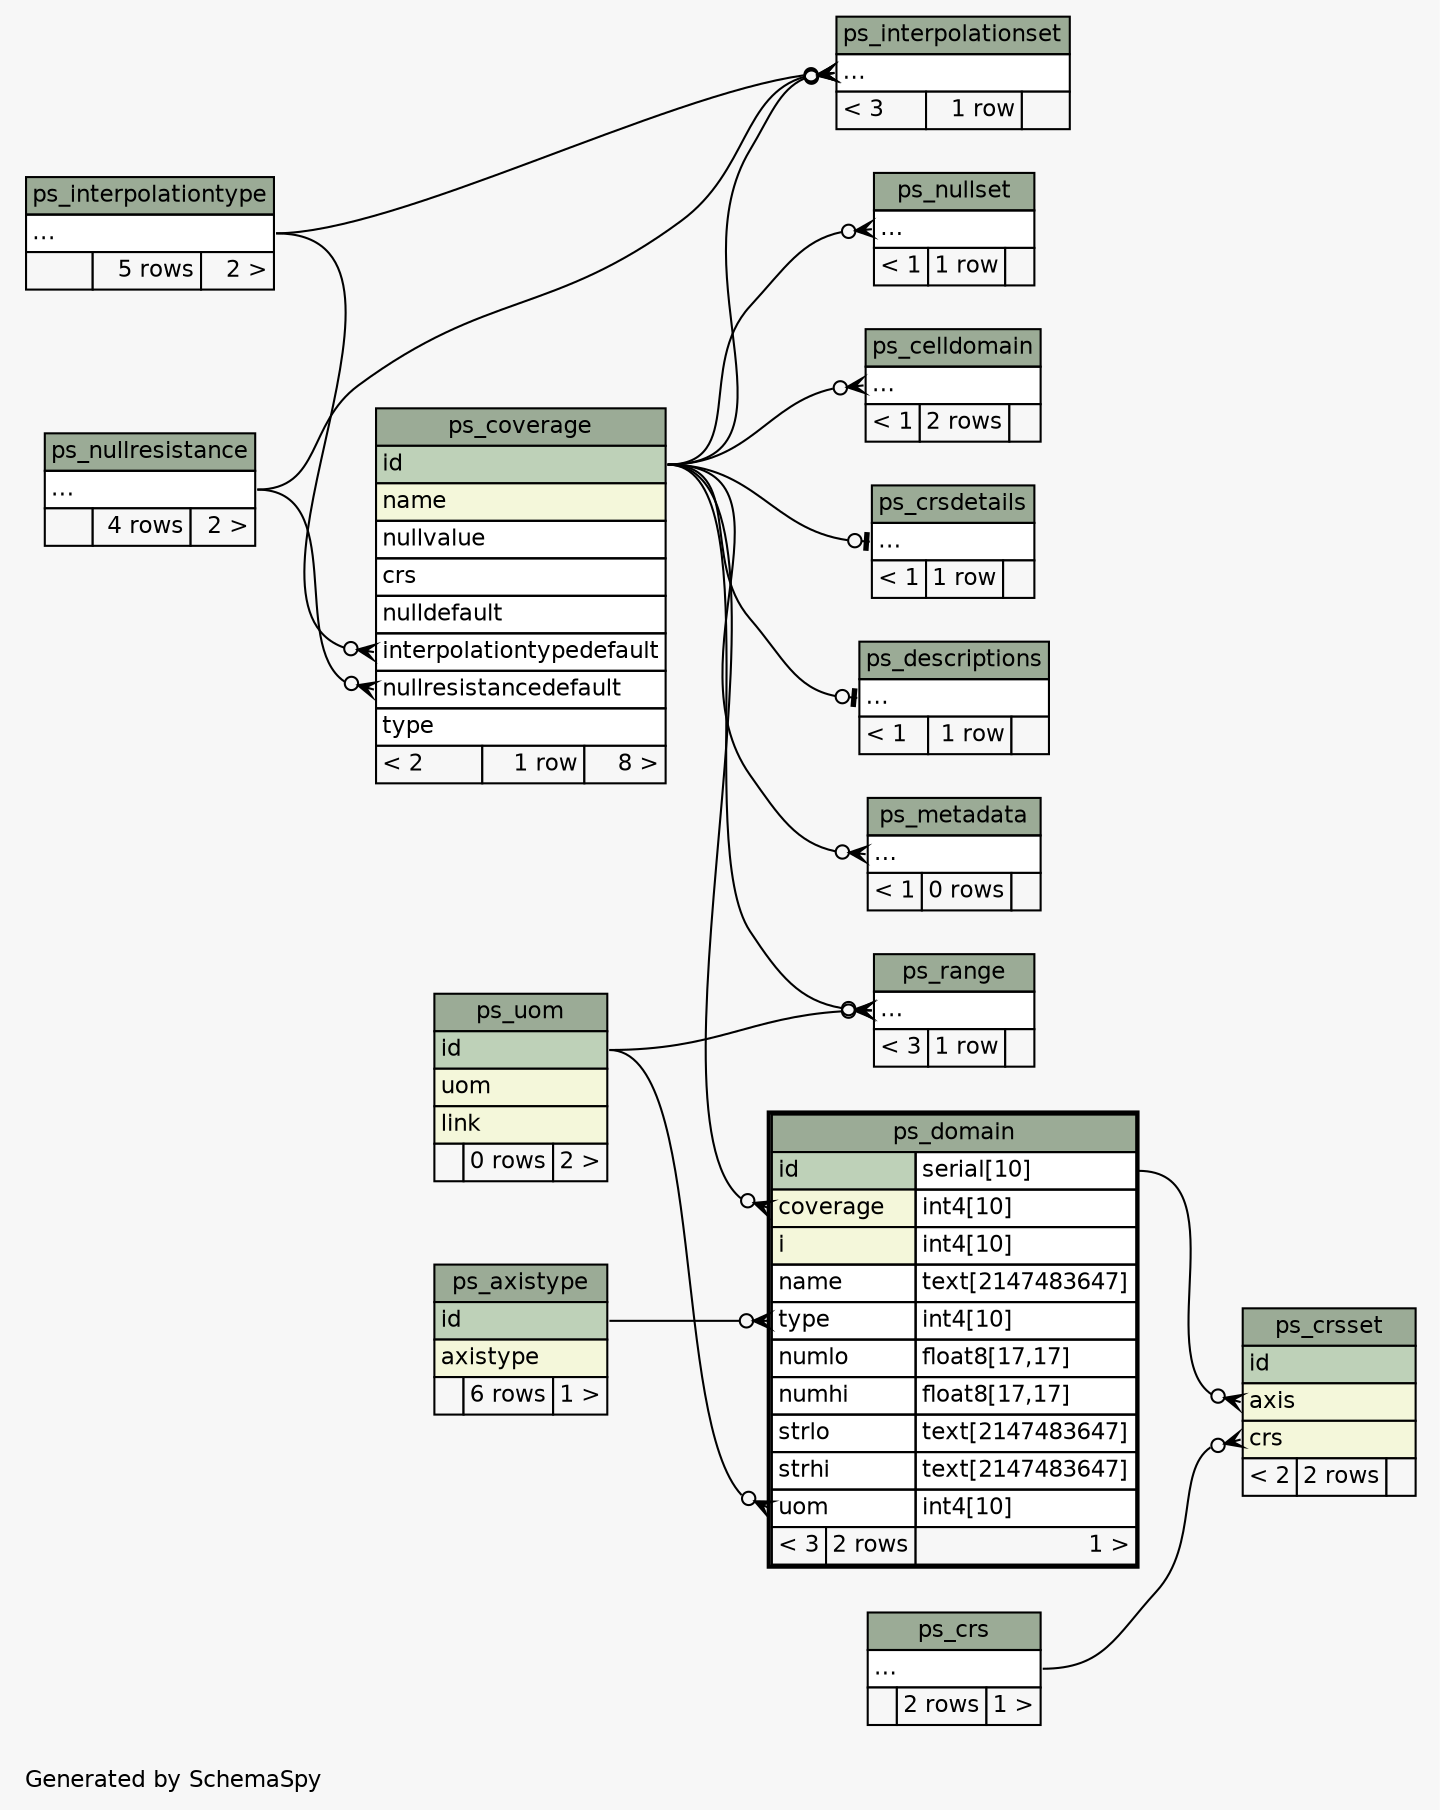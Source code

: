 // dot 2.20.2 on Linux 2.6.32-45-generic
// SchemaSpy rev 590
digraph "twoDegreesRelationshipsDiagram" {
  graph [
    rankdir="RL"
    bgcolor="#f7f7f7"
    label="\nGenerated by SchemaSpy"
    labeljust="l"
    nodesep="0.18"
    ranksep="0.46"
    fontname="Helvetica"
    fontsize="11"
  ];
  node [
    fontname="Helvetica"
    fontsize="11"
    shape="plaintext"
  ];
  edge [
    arrowsize="0.8"
  ];
  "ps_celldomain":"elipses":w -> "ps_coverage":"id":e [arrowhead=none dir=back arrowtail=crowodot];
  "ps_coverage":"interpolationtypedefault":w -> "ps_interpolationtype":"elipses":e [arrowhead=none dir=back arrowtail=crowodot];
  "ps_coverage":"nullresistancedefault":w -> "ps_nullresistance":"elipses":e [arrowhead=none dir=back arrowtail=crowodot];
  "ps_crsdetails":"elipses":w -> "ps_coverage":"id":e [arrowhead=none dir=back arrowtail=teeodot];
  "ps_crsset":"axis":w -> "ps_domain":"id.type":e [arrowhead=none dir=back arrowtail=crowodot];
  "ps_crsset":"crs":w -> "ps_crs":"elipses":e [arrowhead=none dir=back arrowtail=crowodot];
  "ps_descriptions":"elipses":w -> "ps_coverage":"id":e [arrowhead=none dir=back arrowtail=teeodot];
  "ps_domain":"coverage":w -> "ps_coverage":"id":e [arrowhead=none dir=back arrowtail=crowodot];
  "ps_domain":"type":w -> "ps_axistype":"id":e [arrowhead=none dir=back arrowtail=crowodot];
  "ps_domain":"uom":w -> "ps_uom":"id":e [arrowhead=none dir=back arrowtail=crowodot];
  "ps_interpolationset":"elipses":w -> "ps_coverage":"id":e [arrowhead=none dir=back arrowtail=crowodot];
  "ps_interpolationset":"elipses":w -> "ps_interpolationtype":"elipses":e [arrowhead=none dir=back arrowtail=crowodot];
  "ps_interpolationset":"elipses":w -> "ps_nullresistance":"elipses":e [arrowhead=none dir=back arrowtail=crowodot];
  "ps_metadata":"elipses":w -> "ps_coverage":"id":e [arrowhead=none dir=back arrowtail=crowodot];
  "ps_nullset":"elipses":w -> "ps_coverage":"id":e [arrowhead=none dir=back arrowtail=crowodot];
  "ps_range":"elipses":w -> "ps_coverage":"id":e [arrowhead=none dir=back arrowtail=crowodot];
  "ps_range":"elipses":w -> "ps_uom":"id":e [arrowhead=none dir=back arrowtail=crowodot];
  "ps_axistype" [
    label=<
    <TABLE BORDER="0" CELLBORDER="1" CELLSPACING="0" BGCOLOR="#ffffff">
      <TR><TD COLSPAN="3" BGCOLOR="#9bab96" ALIGN="CENTER">ps_axistype</TD></TR>
      <TR><TD PORT="id" COLSPAN="3" BGCOLOR="#bed1b8" ALIGN="LEFT">id</TD></TR>
      <TR><TD PORT="axistype" COLSPAN="3" BGCOLOR="#f4f7da" ALIGN="LEFT">axistype</TD></TR>
      <TR><TD ALIGN="LEFT" BGCOLOR="#f7f7f7">  </TD><TD ALIGN="RIGHT" BGCOLOR="#f7f7f7">6 rows</TD><TD ALIGN="RIGHT" BGCOLOR="#f7f7f7">1 &gt;</TD></TR>
    </TABLE>>
    URL="ps_axistype.html"
    tooltip="ps_axistype"
  ];
  "ps_celldomain" [
    label=<
    <TABLE BORDER="0" CELLBORDER="1" CELLSPACING="0" BGCOLOR="#ffffff">
      <TR><TD COLSPAN="3" BGCOLOR="#9bab96" ALIGN="CENTER">ps_celldomain</TD></TR>
      <TR><TD PORT="elipses" COLSPAN="3" ALIGN="LEFT">...</TD></TR>
      <TR><TD ALIGN="LEFT" BGCOLOR="#f7f7f7">&lt; 1</TD><TD ALIGN="RIGHT" BGCOLOR="#f7f7f7">2 rows</TD><TD ALIGN="RIGHT" BGCOLOR="#f7f7f7">  </TD></TR>
    </TABLE>>
    URL="ps_celldomain.html"
    tooltip="ps_celldomain"
  ];
  "ps_coverage" [
    label=<
    <TABLE BORDER="0" CELLBORDER="1" CELLSPACING="0" BGCOLOR="#ffffff">
      <TR><TD COLSPAN="3" BGCOLOR="#9bab96" ALIGN="CENTER">ps_coverage</TD></TR>
      <TR><TD PORT="id" COLSPAN="3" BGCOLOR="#bed1b8" ALIGN="LEFT">id</TD></TR>
      <TR><TD PORT="name" COLSPAN="3" BGCOLOR="#f4f7da" ALIGN="LEFT">name</TD></TR>
      <TR><TD PORT="nullvalue" COLSPAN="3" ALIGN="LEFT">nullvalue</TD></TR>
      <TR><TD PORT="crs" COLSPAN="3" ALIGN="LEFT">crs</TD></TR>
      <TR><TD PORT="nulldefault" COLSPAN="3" ALIGN="LEFT">nulldefault</TD></TR>
      <TR><TD PORT="interpolationtypedefault" COLSPAN="3" ALIGN="LEFT">interpolationtypedefault</TD></TR>
      <TR><TD PORT="nullresistancedefault" COLSPAN="3" ALIGN="LEFT">nullresistancedefault</TD></TR>
      <TR><TD PORT="type" COLSPAN="3" ALIGN="LEFT">type</TD></TR>
      <TR><TD ALIGN="LEFT" BGCOLOR="#f7f7f7">&lt; 2</TD><TD ALIGN="RIGHT" BGCOLOR="#f7f7f7">1 row</TD><TD ALIGN="RIGHT" BGCOLOR="#f7f7f7">8 &gt;</TD></TR>
    </TABLE>>
    URL="ps_coverage.html"
    tooltip="ps_coverage"
  ];
  "ps_crs" [
    label=<
    <TABLE BORDER="0" CELLBORDER="1" CELLSPACING="0" BGCOLOR="#ffffff">
      <TR><TD COLSPAN="3" BGCOLOR="#9bab96" ALIGN="CENTER">ps_crs</TD></TR>
      <TR><TD PORT="elipses" COLSPAN="3" ALIGN="LEFT">...</TD></TR>
      <TR><TD ALIGN="LEFT" BGCOLOR="#f7f7f7">  </TD><TD ALIGN="RIGHT" BGCOLOR="#f7f7f7">2 rows</TD><TD ALIGN="RIGHT" BGCOLOR="#f7f7f7">1 &gt;</TD></TR>
    </TABLE>>
    URL="ps_crs.html"
    tooltip="ps_crs"
  ];
  "ps_crsdetails" [
    label=<
    <TABLE BORDER="0" CELLBORDER="1" CELLSPACING="0" BGCOLOR="#ffffff">
      <TR><TD COLSPAN="3" BGCOLOR="#9bab96" ALIGN="CENTER">ps_crsdetails</TD></TR>
      <TR><TD PORT="elipses" COLSPAN="3" ALIGN="LEFT">...</TD></TR>
      <TR><TD ALIGN="LEFT" BGCOLOR="#f7f7f7">&lt; 1</TD><TD ALIGN="RIGHT" BGCOLOR="#f7f7f7">1 row</TD><TD ALIGN="RIGHT" BGCOLOR="#f7f7f7">  </TD></TR>
    </TABLE>>
    URL="ps_crsdetails.html"
    tooltip="ps_crsdetails"
  ];
  "ps_crsset" [
    label=<
    <TABLE BORDER="0" CELLBORDER="1" CELLSPACING="0" BGCOLOR="#ffffff">
      <TR><TD COLSPAN="3" BGCOLOR="#9bab96" ALIGN="CENTER">ps_crsset</TD></TR>
      <TR><TD PORT="id" COLSPAN="3" BGCOLOR="#bed1b8" ALIGN="LEFT">id</TD></TR>
      <TR><TD PORT="axis" COLSPAN="3" BGCOLOR="#f4f7da" ALIGN="LEFT">axis</TD></TR>
      <TR><TD PORT="crs" COLSPAN="3" BGCOLOR="#f4f7da" ALIGN="LEFT">crs</TD></TR>
      <TR><TD ALIGN="LEFT" BGCOLOR="#f7f7f7">&lt; 2</TD><TD ALIGN="RIGHT" BGCOLOR="#f7f7f7">2 rows</TD><TD ALIGN="RIGHT" BGCOLOR="#f7f7f7">  </TD></TR>
    </TABLE>>
    URL="ps_crsset.html"
    tooltip="ps_crsset"
  ];
  "ps_descriptions" [
    label=<
    <TABLE BORDER="0" CELLBORDER="1" CELLSPACING="0" BGCOLOR="#ffffff">
      <TR><TD COLSPAN="3" BGCOLOR="#9bab96" ALIGN="CENTER">ps_descriptions</TD></TR>
      <TR><TD PORT="elipses" COLSPAN="3" ALIGN="LEFT">...</TD></TR>
      <TR><TD ALIGN="LEFT" BGCOLOR="#f7f7f7">&lt; 1</TD><TD ALIGN="RIGHT" BGCOLOR="#f7f7f7">1 row</TD><TD ALIGN="RIGHT" BGCOLOR="#f7f7f7">  </TD></TR>
    </TABLE>>
    URL="ps_descriptions.html"
    tooltip="ps_descriptions"
  ];
  "ps_domain" [
    label=<
    <TABLE BORDER="2" CELLBORDER="1" CELLSPACING="0" BGCOLOR="#ffffff">
      <TR><TD COLSPAN="3" BGCOLOR="#9bab96" ALIGN="CENTER">ps_domain</TD></TR>
      <TR><TD PORT="id" COLSPAN="2" BGCOLOR="#bed1b8" ALIGN="LEFT">id</TD><TD PORT="id.type" ALIGN="LEFT">serial[10]</TD></TR>
      <TR><TD PORT="coverage" COLSPAN="2" BGCOLOR="#f4f7da" ALIGN="LEFT">coverage</TD><TD PORT="coverage.type" ALIGN="LEFT">int4[10]</TD></TR>
      <TR><TD PORT="i" COLSPAN="2" BGCOLOR="#f4f7da" ALIGN="LEFT">i</TD><TD PORT="i.type" ALIGN="LEFT">int4[10]</TD></TR>
      <TR><TD PORT="name" COLSPAN="2" ALIGN="LEFT">name</TD><TD PORT="name.type" ALIGN="LEFT">text[2147483647]</TD></TR>
      <TR><TD PORT="type" COLSPAN="2" ALIGN="LEFT">type</TD><TD PORT="type.type" ALIGN="LEFT">int4[10]</TD></TR>
      <TR><TD PORT="numlo" COLSPAN="2" ALIGN="LEFT">numlo</TD><TD PORT="numlo.type" ALIGN="LEFT">float8[17,17]</TD></TR>
      <TR><TD PORT="numhi" COLSPAN="2" ALIGN="LEFT">numhi</TD><TD PORT="numhi.type" ALIGN="LEFT">float8[17,17]</TD></TR>
      <TR><TD PORT="strlo" COLSPAN="2" ALIGN="LEFT">strlo</TD><TD PORT="strlo.type" ALIGN="LEFT">text[2147483647]</TD></TR>
      <TR><TD PORT="strhi" COLSPAN="2" ALIGN="LEFT">strhi</TD><TD PORT="strhi.type" ALIGN="LEFT">text[2147483647]</TD></TR>
      <TR><TD PORT="uom" COLSPAN="2" ALIGN="LEFT">uom</TD><TD PORT="uom.type" ALIGN="LEFT">int4[10]</TD></TR>
      <TR><TD ALIGN="LEFT" BGCOLOR="#f7f7f7">&lt; 3</TD><TD ALIGN="RIGHT" BGCOLOR="#f7f7f7">2 rows</TD><TD ALIGN="RIGHT" BGCOLOR="#f7f7f7">1 &gt;</TD></TR>
    </TABLE>>
    URL="ps_domain.html"
    tooltip="ps_domain"
  ];
  "ps_interpolationset" [
    label=<
    <TABLE BORDER="0" CELLBORDER="1" CELLSPACING="0" BGCOLOR="#ffffff">
      <TR><TD COLSPAN="3" BGCOLOR="#9bab96" ALIGN="CENTER">ps_interpolationset</TD></TR>
      <TR><TD PORT="elipses" COLSPAN="3" ALIGN="LEFT">...</TD></TR>
      <TR><TD ALIGN="LEFT" BGCOLOR="#f7f7f7">&lt; 3</TD><TD ALIGN="RIGHT" BGCOLOR="#f7f7f7">1 row</TD><TD ALIGN="RIGHT" BGCOLOR="#f7f7f7">  </TD></TR>
    </TABLE>>
    URL="ps_interpolationset.html"
    tooltip="ps_interpolationset"
  ];
  "ps_interpolationtype" [
    label=<
    <TABLE BORDER="0" CELLBORDER="1" CELLSPACING="0" BGCOLOR="#ffffff">
      <TR><TD COLSPAN="3" BGCOLOR="#9bab96" ALIGN="CENTER">ps_interpolationtype</TD></TR>
      <TR><TD PORT="elipses" COLSPAN="3" ALIGN="LEFT">...</TD></TR>
      <TR><TD ALIGN="LEFT" BGCOLOR="#f7f7f7">  </TD><TD ALIGN="RIGHT" BGCOLOR="#f7f7f7">5 rows</TD><TD ALIGN="RIGHT" BGCOLOR="#f7f7f7">2 &gt;</TD></TR>
    </TABLE>>
    URL="ps_interpolationtype.html"
    tooltip="ps_interpolationtype"
  ];
  "ps_metadata" [
    label=<
    <TABLE BORDER="0" CELLBORDER="1" CELLSPACING="0" BGCOLOR="#ffffff">
      <TR><TD COLSPAN="3" BGCOLOR="#9bab96" ALIGN="CENTER">ps_metadata</TD></TR>
      <TR><TD PORT="elipses" COLSPAN="3" ALIGN="LEFT">...</TD></TR>
      <TR><TD ALIGN="LEFT" BGCOLOR="#f7f7f7">&lt; 1</TD><TD ALIGN="RIGHT" BGCOLOR="#f7f7f7">0 rows</TD><TD ALIGN="RIGHT" BGCOLOR="#f7f7f7">  </TD></TR>
    </TABLE>>
    URL="ps_metadata.html"
    tooltip="ps_metadata"
  ];
  "ps_nullresistance" [
    label=<
    <TABLE BORDER="0" CELLBORDER="1" CELLSPACING="0" BGCOLOR="#ffffff">
      <TR><TD COLSPAN="3" BGCOLOR="#9bab96" ALIGN="CENTER">ps_nullresistance</TD></TR>
      <TR><TD PORT="elipses" COLSPAN="3" ALIGN="LEFT">...</TD></TR>
      <TR><TD ALIGN="LEFT" BGCOLOR="#f7f7f7">  </TD><TD ALIGN="RIGHT" BGCOLOR="#f7f7f7">4 rows</TD><TD ALIGN="RIGHT" BGCOLOR="#f7f7f7">2 &gt;</TD></TR>
    </TABLE>>
    URL="ps_nullresistance.html"
    tooltip="ps_nullresistance"
  ];
  "ps_nullset" [
    label=<
    <TABLE BORDER="0" CELLBORDER="1" CELLSPACING="0" BGCOLOR="#ffffff">
      <TR><TD COLSPAN="3" BGCOLOR="#9bab96" ALIGN="CENTER">ps_nullset</TD></TR>
      <TR><TD PORT="elipses" COLSPAN="3" ALIGN="LEFT">...</TD></TR>
      <TR><TD ALIGN="LEFT" BGCOLOR="#f7f7f7">&lt; 1</TD><TD ALIGN="RIGHT" BGCOLOR="#f7f7f7">1 row</TD><TD ALIGN="RIGHT" BGCOLOR="#f7f7f7">  </TD></TR>
    </TABLE>>
    URL="ps_nullset.html"
    tooltip="ps_nullset"
  ];
  "ps_range" [
    label=<
    <TABLE BORDER="0" CELLBORDER="1" CELLSPACING="0" BGCOLOR="#ffffff">
      <TR><TD COLSPAN="3" BGCOLOR="#9bab96" ALIGN="CENTER">ps_range</TD></TR>
      <TR><TD PORT="elipses" COLSPAN="3" ALIGN="LEFT">...</TD></TR>
      <TR><TD ALIGN="LEFT" BGCOLOR="#f7f7f7">&lt; 3</TD><TD ALIGN="RIGHT" BGCOLOR="#f7f7f7">1 row</TD><TD ALIGN="RIGHT" BGCOLOR="#f7f7f7">  </TD></TR>
    </TABLE>>
    URL="ps_range.html"
    tooltip="ps_range"
  ];
  "ps_uom" [
    label=<
    <TABLE BORDER="0" CELLBORDER="1" CELLSPACING="0" BGCOLOR="#ffffff">
      <TR><TD COLSPAN="3" BGCOLOR="#9bab96" ALIGN="CENTER">ps_uom</TD></TR>
      <TR><TD PORT="id" COLSPAN="3" BGCOLOR="#bed1b8" ALIGN="LEFT">id</TD></TR>
      <TR><TD PORT="uom" COLSPAN="3" BGCOLOR="#f4f7da" ALIGN="LEFT">uom</TD></TR>
      <TR><TD PORT="link" COLSPAN="3" BGCOLOR="#f4f7da" ALIGN="LEFT">link</TD></TR>
      <TR><TD ALIGN="LEFT" BGCOLOR="#f7f7f7">  </TD><TD ALIGN="RIGHT" BGCOLOR="#f7f7f7">0 rows</TD><TD ALIGN="RIGHT" BGCOLOR="#f7f7f7">2 &gt;</TD></TR>
    </TABLE>>
    URL="ps_uom.html"
    tooltip="ps_uom"
  ];
}
